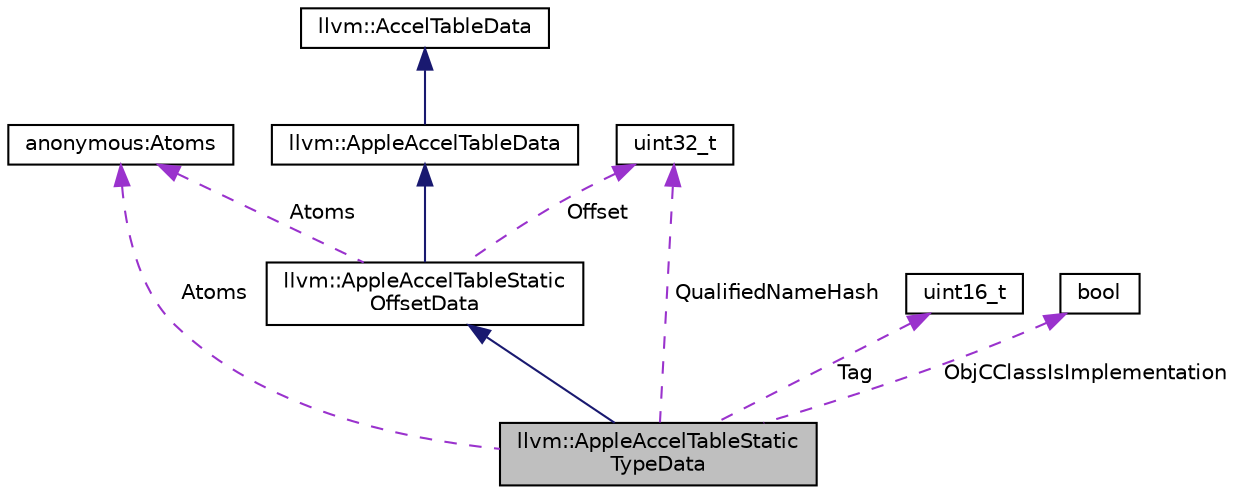 digraph "llvm::AppleAccelTableStaticTypeData"
{
 // LATEX_PDF_SIZE
  bgcolor="transparent";
  edge [fontname="Helvetica",fontsize="10",labelfontname="Helvetica",labelfontsize="10"];
  node [fontname="Helvetica",fontsize="10",shape="box"];
  Node1 [label="llvm::AppleAccelTableStatic\lTypeData",height=0.2,width=0.4,color="black", fillcolor="grey75", style="filled", fontcolor="black",tooltip="Accelerator table data implementation for type accelerator tables with a DIE offset but no actual DIE..."];
  Node2 -> Node1 [dir="back",color="midnightblue",fontsize="10",style="solid",fontname="Helvetica"];
  Node2 [label="llvm::AppleAccelTableStatic\lOffsetData",height=0.2,width=0.4,color="black",URL="$classllvm_1_1AppleAccelTableStaticOffsetData.html",tooltip="Accelerator table data implementation for simple Apple accelerator tables with a DIE offset but no ac..."];
  Node3 -> Node2 [dir="back",color="midnightblue",fontsize="10",style="solid",fontname="Helvetica"];
  Node3 [label="llvm::AppleAccelTableData",height=0.2,width=0.4,color="black",URL="$classllvm_1_1AppleAccelTableData.html",tooltip="A base class for different implementations of Data classes for Apple Accelerator Tables."];
  Node4 -> Node3 [dir="back",color="midnightblue",fontsize="10",style="solid",fontname="Helvetica"];
  Node4 [label="llvm::AccelTableData",height=0.2,width=0.4,color="black",URL="$classllvm_1_1AccelTableData.html",tooltip="Interface which the different types of accelerator table data have to conform."];
  Node5 -> Node2 [dir="back",color="darkorchid3",fontsize="10",style="dashed",label=" Atoms" ,fontname="Helvetica"];
  Node5 [label="anonymous:Atoms",height=0.2,width=0.4,color="black",tooltip=" "];
  Node6 -> Node2 [dir="back",color="darkorchid3",fontsize="10",style="dashed",label=" Offset" ,fontname="Helvetica"];
  Node6 [label="uint32_t",height=0.2,width=0.4,color="black",URL="$classuint32__t.html",tooltip=" "];
  Node5 -> Node1 [dir="back",color="darkorchid3",fontsize="10",style="dashed",label=" Atoms" ,fontname="Helvetica"];
  Node6 -> Node1 [dir="back",color="darkorchid3",fontsize="10",style="dashed",label=" QualifiedNameHash" ,fontname="Helvetica"];
  Node7 -> Node1 [dir="back",color="darkorchid3",fontsize="10",style="dashed",label=" Tag" ,fontname="Helvetica"];
  Node7 [label="uint16_t",height=0.2,width=0.4,color="black",tooltip=" "];
  Node8 -> Node1 [dir="back",color="darkorchid3",fontsize="10",style="dashed",label=" ObjCClassIsImplementation" ,fontname="Helvetica"];
  Node8 [label="bool",height=0.2,width=0.4,color="black",URL="$classbool.html",tooltip=" "];
}
